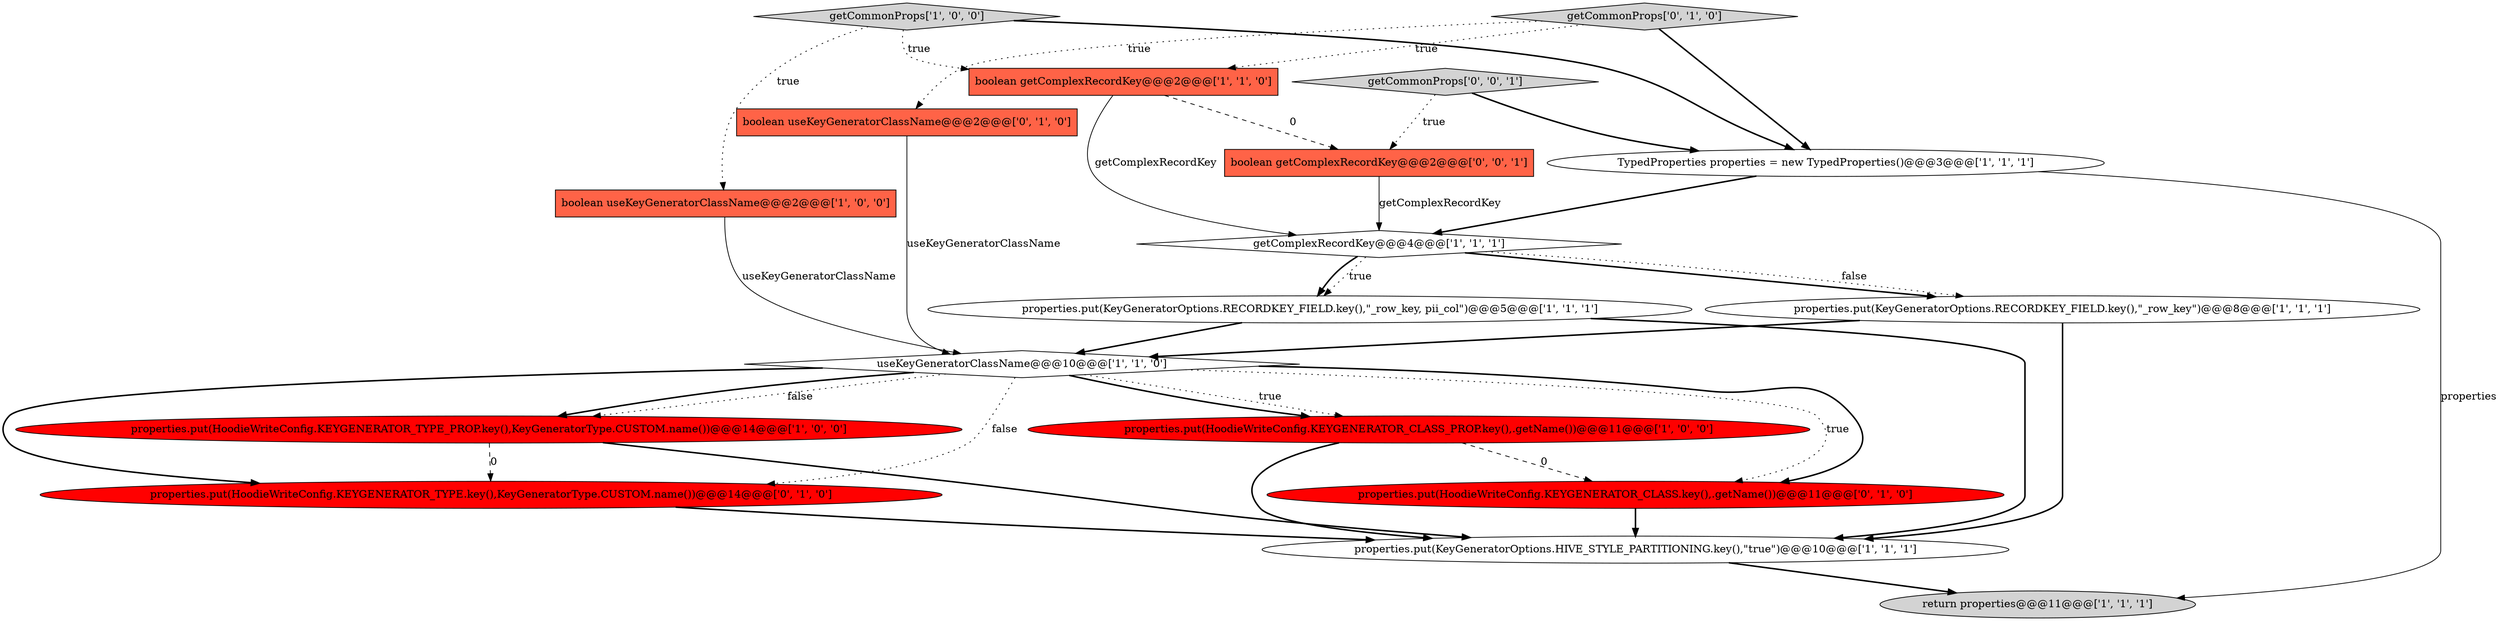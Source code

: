 digraph {
5 [style = filled, label = "properties.put(KeyGeneratorOptions.RECORDKEY_FIELD.key(),\"_row_key, pii_col\")@@@5@@@['1', '1', '1']", fillcolor = white, shape = ellipse image = "AAA0AAABBB1BBB"];
13 [style = filled, label = "getCommonProps['0', '1', '0']", fillcolor = lightgray, shape = diamond image = "AAA0AAABBB2BBB"];
4 [style = filled, label = "getComplexRecordKey@@@4@@@['1', '1', '1']", fillcolor = white, shape = diamond image = "AAA0AAABBB1BBB"];
15 [style = filled, label = "properties.put(HoodieWriteConfig.KEYGENERATOR_CLASS.key(),.getName())@@@11@@@['0', '1', '0']", fillcolor = red, shape = ellipse image = "AAA1AAABBB2BBB"];
17 [style = filled, label = "boolean getComplexRecordKey@@@2@@@['0', '0', '1']", fillcolor = tomato, shape = box image = "AAA0AAABBB3BBB"];
12 [style = filled, label = "properties.put(HoodieWriteConfig.KEYGENERATOR_TYPE.key(),KeyGeneratorType.CUSTOM.name())@@@14@@@['0', '1', '0']", fillcolor = red, shape = ellipse image = "AAA1AAABBB2BBB"];
6 [style = filled, label = "properties.put(KeyGeneratorOptions.RECORDKEY_FIELD.key(),\"_row_key\")@@@8@@@['1', '1', '1']", fillcolor = white, shape = ellipse image = "AAA0AAABBB1BBB"];
11 [style = filled, label = "properties.put(KeyGeneratorOptions.HIVE_STYLE_PARTITIONING.key(),\"true\")@@@10@@@['1', '1', '1']", fillcolor = white, shape = ellipse image = "AAA0AAABBB1BBB"];
16 [style = filled, label = "getCommonProps['0', '0', '1']", fillcolor = lightgray, shape = diamond image = "AAA0AAABBB3BBB"];
8 [style = filled, label = "return properties@@@11@@@['1', '1', '1']", fillcolor = lightgray, shape = ellipse image = "AAA0AAABBB1BBB"];
1 [style = filled, label = "properties.put(HoodieWriteConfig.KEYGENERATOR_CLASS_PROP.key(),.getName())@@@11@@@['1', '0', '0']", fillcolor = red, shape = ellipse image = "AAA1AAABBB1BBB"];
7 [style = filled, label = "useKeyGeneratorClassName@@@10@@@['1', '1', '0']", fillcolor = white, shape = diamond image = "AAA0AAABBB1BBB"];
10 [style = filled, label = "boolean getComplexRecordKey@@@2@@@['1', '1', '0']", fillcolor = tomato, shape = box image = "AAA0AAABBB1BBB"];
14 [style = filled, label = "boolean useKeyGeneratorClassName@@@2@@@['0', '1', '0']", fillcolor = tomato, shape = box image = "AAA0AAABBB2BBB"];
3 [style = filled, label = "properties.put(HoodieWriteConfig.KEYGENERATOR_TYPE_PROP.key(),KeyGeneratorType.CUSTOM.name())@@@14@@@['1', '0', '0']", fillcolor = red, shape = ellipse image = "AAA1AAABBB1BBB"];
0 [style = filled, label = "boolean useKeyGeneratorClassName@@@2@@@['1', '0', '0']", fillcolor = tomato, shape = box image = "AAA0AAABBB1BBB"];
9 [style = filled, label = "getCommonProps['1', '0', '0']", fillcolor = lightgray, shape = diamond image = "AAA0AAABBB1BBB"];
2 [style = filled, label = "TypedProperties properties = new TypedProperties()@@@3@@@['1', '1', '1']", fillcolor = white, shape = ellipse image = "AAA0AAABBB1BBB"];
4->5 [style = dotted, label="true"];
0->7 [style = solid, label="useKeyGeneratorClassName"];
9->0 [style = dotted, label="true"];
7->1 [style = bold, label=""];
4->6 [style = bold, label=""];
9->2 [style = bold, label=""];
7->12 [style = bold, label=""];
7->12 [style = dotted, label="false"];
7->3 [style = dotted, label="false"];
1->15 [style = dashed, label="0"];
16->17 [style = dotted, label="true"];
12->11 [style = bold, label=""];
3->11 [style = bold, label=""];
2->8 [style = solid, label="properties"];
16->2 [style = bold, label=""];
13->10 [style = dotted, label="true"];
17->4 [style = solid, label="getComplexRecordKey"];
2->4 [style = bold, label=""];
7->15 [style = dotted, label="true"];
4->6 [style = dotted, label="false"];
7->3 [style = bold, label=""];
1->11 [style = bold, label=""];
10->4 [style = solid, label="getComplexRecordKey"];
3->12 [style = dashed, label="0"];
15->11 [style = bold, label=""];
6->11 [style = bold, label=""];
10->17 [style = dashed, label="0"];
5->7 [style = bold, label=""];
11->8 [style = bold, label=""];
7->15 [style = bold, label=""];
5->11 [style = bold, label=""];
6->7 [style = bold, label=""];
7->1 [style = dotted, label="true"];
13->14 [style = dotted, label="true"];
9->10 [style = dotted, label="true"];
4->5 [style = bold, label=""];
14->7 [style = solid, label="useKeyGeneratorClassName"];
13->2 [style = bold, label=""];
}
